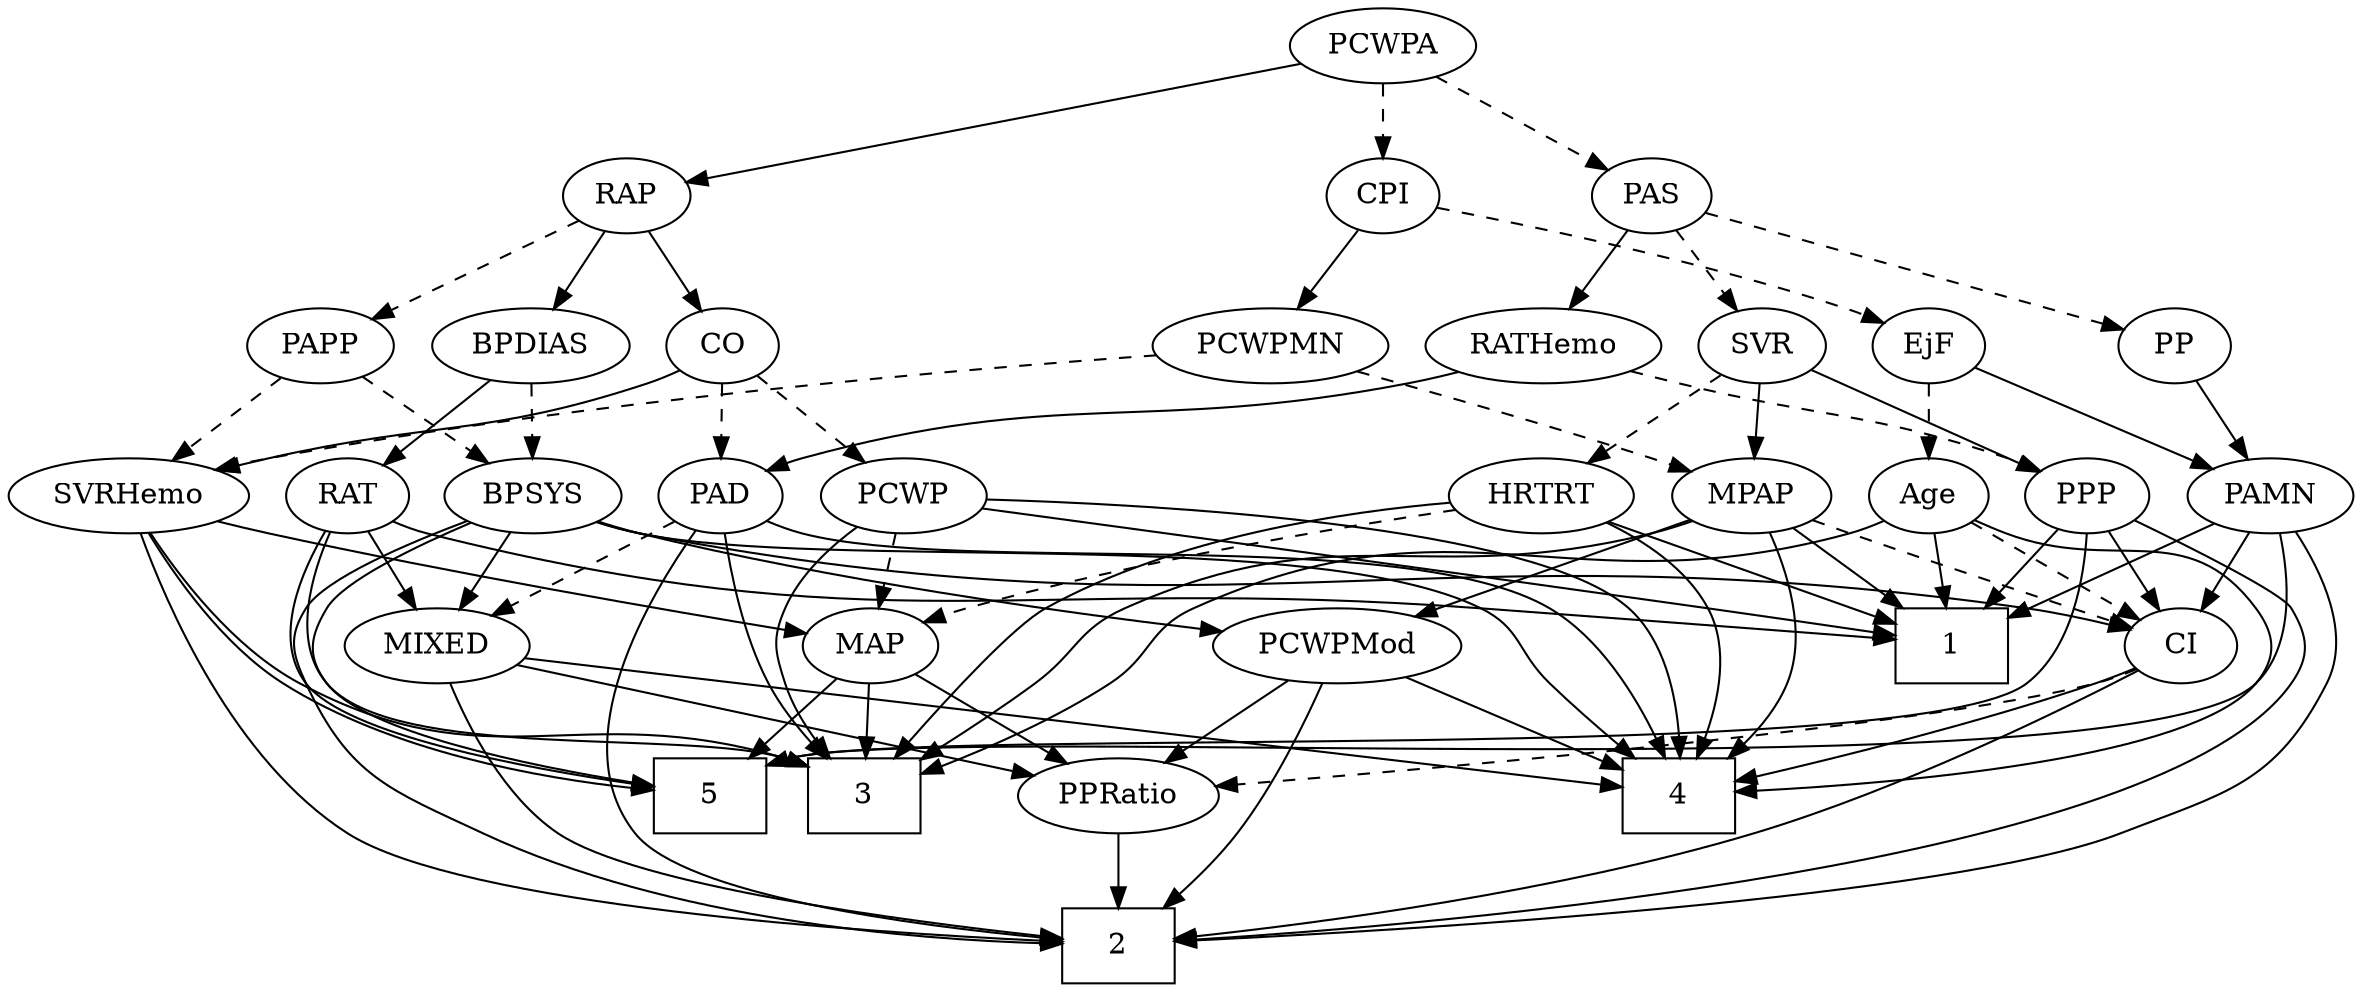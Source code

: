 strict digraph {
	graph [bb="0,0,1082.4,468"];
	node [label="\N"];
	1	[height=0.5,
		pos="898.05,162",
		shape=box,
		width=0.75];
	2	[height=0.5,
		pos="511.05,18",
		shape=box,
		width=0.75];
	3	[height=0.5,
		pos="394.05,90",
		shape=box,
		width=0.75];
	4	[height=0.5,
		pos="767.05,90",
		shape=box,
		width=0.75];
	5	[height=0.5,
		pos="320.05,90",
		shape=box,
		width=0.75];
	Age	[height=0.5,
		pos="889.05,234",
		width=0.75];
	Age -> 1	[pos="e,895.82,180.28 891.22,216.05 892.22,208.35 893.41,199.03 894.53,190.36",
		style=solid];
	Age -> 3	[pos="e,421.51,100.81 868.55,221.93 863.59,219.65 858.23,217.49 853.05,216 722.7,178.56 673.57,235.98 550.05,180 528.26,170.13 530.04,\
157.12 510.05,144 485.26,127.74 454.68,113.99 431.14,104.57",
		style=solid];
	Age -> 4	[pos="e,794.14,91.971 910.14,222.4 914.98,220.15 920.14,217.89 925.05,216 976.61,196.15 1011.1,224.37 1044,180 1053.6,167.15 1054.2,156.33 \
1044,144 1014.1,107.73 872.94,96.048 804.48,92.477",
		style=solid];
	CI	[height=0.5,
		pos="1008,162",
		width=0.75];
	Age -> CI	[pos="e,988.37,174.58 908.7,221.44 927.99,210.09 957.63,192.66 979.51,179.78",
		style=dashed];
	EjF	[height=0.5,
		pos="889.05,306",
		width=0.75];
	EjF -> Age	[pos="e,889.05,252.1 889.05,287.7 889.05,279.98 889.05,270.71 889.05,262.11",
		style=dashed];
	PAMN	[height=0.5,
		pos="1042,234",
		width=1.011];
	EjF -> PAMN	[pos="e,1016.2,246.82 910.64,295.12 935.69,283.66 977.34,264.6 1007,251.02",
		style=solid];
	RAP	[height=0.5,
		pos="271.05,378",
		width=0.77632];
	CO	[height=0.5,
		pos="314.05,306",
		width=0.75];
	RAP -> CO	[pos="e,304.33,322.82 280.8,361.12 286.19,352.34 293,341.26 299.05,331.42",
		style=solid];
	BPDIAS	[height=0.5,
		pos="227.05,306",
		width=1.1735];
	RAP -> BPDIAS	[pos="e,237.6,323.8 261.06,361.12 255.76,352.68 249.11,342.1 243.1,332.55",
		style=solid];
	PAPP	[height=0.5,
		pos="135.05,306",
		width=0.88464];
	RAP -> PAPP	[pos="e,157.96,318.8 249.8,366.06 227.57,354.62 192.44,336.54 166.9,323.39",
		style=dashed];
	MIXED	[height=0.5,
		pos="193.05,162",
		width=1.1193];
	MIXED -> 2	[pos="e,483.72,21.692 198.58,143.95 206.15,123.5 221.75,89.749 247.05,72 283.21,46.631 409.84,29.835 473.67,22.779",
		style=solid];
	MIXED -> 4	[pos="e,739.87,94.314 231.6,156.3 336.58,143.5 626.59,108.13 729.9,95.53",
		style=solid];
	PPRatio	[height=0.5,
		pos="511.05,90",
		width=1.1013];
	MIXED -> PPRatio	[pos="e,476.13,98.687 228.29,153.24 286.47,140.44 402.49,114.9 466.34,100.84",
		style=solid];
	MPAP	[height=0.5,
		pos="809.05,234",
		width=0.97491];
	MPAP -> 1	[pos="e,876.17,180.2 827.49,218.5 839.21,209.28 854.65,197.13 868.11,186.55",
		style=solid];
	MPAP -> 3	[pos="e,421.27,107.58 782.84,221.77 777.06,219.61 770.91,217.54 765.05,216 657.31,187.75 618.45,226.06 517.05,180 494.66,169.83 494.71,\
158.76 475.05,144 460.69,133.22 444.21,122.21 429.88,113.04",
		style=solid];
	MPAP -> 4	[pos="e,790.8,108.09 815.62,216.26 821.79,197.86 828.75,167.75 819.05,144 814.56,133.02 806.58,123.08 798.19,114.86",
		style=solid];
	PCWPMod	[height=0.5,
		pos="611.05,162",
		width=1.4443];
	MPAP -> PCWPMod	[pos="e,647.27,175.04 782.11,222.41 776.49,220.25 770.58,218.02 765.05,216 728.86,202.79 687.56,188.62 656.85,178.27",
		style=solid];
	MPAP -> CI	[pos="e,984.31,170.79 835.98,222.4 841.6,220.24 847.5,218.02 853.05,216 894.76,200.82 943.24,184.44 974.72,173.98",
		style=dashed];
	BPSYS	[height=0.5,
		pos="228.05,234",
		width=1.0471];
	BPSYS -> 2	[pos="e,483.89,18.813 200.55,221.26 175.57,209.97 141.51,192.78 134.05,180 104.18,128.87 159,98.309 212.05,72 298.75,28.998 414.85,20.415 \
473.61,19.001",
		style=solid];
	BPSYS -> 4	[pos="e,745.82,108.06 256.03,221.55 262.21,219.4 268.78,217.39 275.05,216 447.99,177.55 513.27,258.6 672.05,180 691.5,170.37 689.43,159.08 \
705.05,144 715.43,133.97 727.39,123.51 738.01,114.57",
		style=solid];
	BPSYS -> 5	[pos="e,292.78,90.043 198.28,222.88 179.05,214.61 155.54,200.84 144.05,180 136.32,165.99 134.5,156.84 144.05,144 175.83,101.24 241.02,\
91.71 282.52,90.256",
		style=solid];
	BPSYS -> MIXED	[pos="e,201.52,179.96 219.75,216.41 215.67,208.25 210.66,198.22 206.08,189.07",
		style=solid];
	BPSYS -> PCWPMod	[pos="e,561.76,167.8 256.11,221.87 262.28,219.69 268.83,217.6 275.05,216 370.38,191.48 484.02,176.42 551.71,168.9",
		style=solid];
	BPSYS -> CI	[pos="e,983.58,169.73 255.49,221.56 261.82,219.35 268.58,217.32 275.05,216 562.48,157.49 643.6,220.99 934.05,180 947.1,178.16 961.24,175.16 \
973.64,172.19",
		style=solid];
	PAD	[height=0.5,
		pos="313.05,234",
		width=0.79437];
	PAD -> 2	[pos="e,483.96,21.21 302.74,216.84 284.11,185.37 249.8,115.16 284.05,72 307.31,42.677 415.48,28.057 473.7,22.203",
		style=solid];
	PAD -> 3	[pos="e,377.11,108.05 318.06,216.18 323.97,197.7 334.81,167.53 349.05,144 355.01,134.14 362.79,124.26 370.19,115.75",
		style=solid];
	PAD -> 4	[pos="e,760.42,108.15 334.9,222.07 340.38,219.72 346.33,217.5 352.05,216 428.32,196.01 637.09,220 705.05,180 729.14,165.82 746.14,138.15 \
756.17,117.4",
		style=solid];
	PAD -> MIXED	[pos="e,216.81,176.86 292.69,221.13 274.32,210.41 246.97,194.46 225.57,181.97",
		style=dashed];
	CO -> PAD	[pos="e,313.29,252.1 313.8,287.7 313.69,279.98 313.56,270.71 313.43,262.11",
		style=dashed];
	SVRHemo	[height=0.5,
		pos="50.046,234",
		width=1.3902];
	CO -> SVRHemo	[pos="e,87.392,246.19 293.44,294.27 288.49,291.98 283.15,289.72 278.05,288 205.28,263.44 183.54,270.64 109.05,252 105.2,251.04 101.23,\
250 97.244,248.92",
		style=solid];
	PCWP	[height=0.5,
		pos="396.05,234",
		width=0.97491];
	CO -> PCWP	[pos="e,378.75,249.77 330.25,291.17 341.84,281.27 357.68,267.75 370.91,256.46",
		style=dashed];
	PAS	[height=0.5,
		pos="765.05,378",
		width=0.75];
	RATHemo	[height=0.5,
		pos="718.05,306",
		width=1.3721];
	PAS -> RATHemo	[pos="e,729.32,323.8 754.38,361.12 748.66,352.59 741.47,341.89 735,332.25",
		style=solid];
	SVR	[height=0.5,
		pos="813.05,306",
		width=0.77632];
	PAS -> SVR	[pos="e,802.2,322.82 775.94,361.12 782.01,352.26 789.71,341.04 796.51,331.12",
		style=dashed];
	PP	[height=0.5,
		pos="1001,306",
		width=0.75];
	PAS -> PP	[pos="e,976.81,314.19 789.41,369.77 831.74,357.22 918.94,331.35 967.15,317.05",
		style=dashed];
	PAMN -> 1	[pos="e,925.29,176.24 1017,220.81 994.14,209.71 960.18,193.2 934.39,180.67",
		style=solid];
	PAMN -> 2	[pos="e,538.05,20.272 1056.7,217.19 1071.5,199.1 1090.7,168.77 1078,144 1053.1,95.257 1029.1,91.728 978.05,72 899.54,41.685 644.37,25.814 \
548.18,20.791",
		style=solid];
	PAMN -> 5	[pos="e,347.44,104.66 1048.7,216.07 1055.3,196.05 1062.1,163.06 1044,144 991.51,88.632 432.25,125.89 358.05,108 357.72,107.92 357.39,107.84 \
357.06,107.75",
		style=solid];
	PAMN -> CI	[pos="e,1016,179.47 1034,216.41 1030,208.13 1025,197.92 1020.5,188.66",
		style=solid];
	RATHemo -> PAD	[pos="e,334.91,245.87 682.39,293.52 675.06,291.45 667.35,289.49 660.05,288 524.99,260.52 485.1,287.92 352.05,252 349.55,251.33 347.01,\
250.52 344.48,249.63",
		style=solid];
	PPP	[height=0.5,
		pos="961.05,234",
		width=0.75];
	RATHemo -> PPP	[pos="e,940.41,245.63 754.79,293.94 761.83,291.9 769.15,289.84 776.05,288 841.86,270.41 860.8,274.66 925.05,252 926.95,251.33 928.89,250.59 \
930.84,249.8",
		style=dashed];
	CPI	[height=0.5,
		pos="647.05,378",
		width=0.75];
	CPI -> EjF	[pos="e,867.42,317.14 672.42,371.71 711.23,363.32 787.4,345.68 850.05,324 852.64,323.1 855.3,322.11 857.96,321.06",
		style=dashed];
	PCWPMN	[height=0.5,
		pos="601.05,306",
		width=1.3902];
	CPI -> PCWPMN	[pos="e,612.08,323.8 636.61,361.12 631.01,352.59 623.97,341.89 617.64,332.25",
		style=solid];
	RAT	[height=0.5,
		pos="145.05,234",
		width=0.75827];
	RAT -> 1	[pos="e,870.91,165.06 165.49,221.76 170.45,219.49 175.83,217.37 181.05,216 392.66,160.34 453.84,196.21 672.05,180 738.52,175.06 815.99,\
169.21 860.79,165.82",
		style=solid];
	RAT -> 3	[pos="e,366.96,104.1 139.04,216.41 133.1,196.73 127.1,164.07 144.05,144 174.88,107.49 310.32,121.87 356.05,108 356.5,107.86 356.95,107.72 \
357.4,107.58",
		style=solid];
	RAT -> 5	[pos="e,292.79,94.731 136.76,216.77 128.18,197.44 118.1,165.12 134.05,144 151.94,120.29 233.93,104.04 282.88,96.262",
		style=solid];
	RAT -> MIXED	[pos="e,181.86,179.31 155.94,217.12 161.87,208.47 169.34,197.58 176.02,187.83",
		style=solid];
	SVR -> MPAP	[pos="e,810.02,252.1 812.06,287.7 811.62,279.98 811.09,270.71 810.59,262.11",
		style=solid];
	SVR -> PPP	[pos="e,939.6,245.14 834.88,294.67 860.17,282.71 901.98,262.93 930.49,249.45",
		style=solid];
	HRTRT	[height=0.5,
		pos="716.05,234",
		width=1.1013];
	SVR -> HRTRT	[pos="e,736.22,249.56 794.8,291.83 780.59,281.58 760.62,267.17 744.34,255.42",
		style=dashed];
	PCWPMod -> 2	[pos="e,528.89,36.275 602.72,143.9 593.4,125.45 577.33,95.543 560.05,72 552.82,62.156 543.99,52.126 535.83,43.479",
		style=solid];
	PCWPMod -> 4	[pos="e,739.8,103.22 641.49,147.34 667.03,135.88 703.57,119.48 730.65,107.33",
		style=solid];
	PCWPMod -> PPRatio	[pos="e,531.81,105.54 588.85,145.46 574.48,135.41 555.62,122.2 540.06,111.31",
		style=solid];
	PCWPA	[height=0.5,
		pos="647.05,450",
		width=1.1555];
	PCWPA -> RAP	[pos="e,297.9,384 609.62,442.03 537.38,428.58 379.56,399.2 307.84,385.85",
		style=solid];
	PCWPA -> PAS	[pos="e,745.4,390.65 670.64,435 689.65,423.72 716.45,407.83 736.64,395.85",
		style=dashed];
	PCWPA -> CPI	[pos="e,647.05,396.1 647.05,431.7 647.05,423.98 647.05,414.71 647.05,406.11",
		style=dashed];
	PCWPMN -> MPAP	[pos="e,782.14,245.67 638.05,293.69 671.42,283.34 721.75,267.34 765.05,252 767.56,251.11 770.15,250.17 772.76,249.2",
		style=dashed];
	PCWPMN -> SVRHemo	[pos="e,86.313,246.52 551.74,302.52 462.65,297.41 269.22,283.46 109.05,252 104.87,251.18 100.56,250.2 96.259,249.13",
		style=dashed];
	SVRHemo -> 2	[pos="e,483.81,20.069 55.234,215.93 66.453,182.18 96.389,107.18 150.05,72 202.83,37.386 392.23,24.544 473.53,20.554",
		style=solid];
	SVRHemo -> 3	[pos="e,366.97,104.14 59.914,216.06 72.93,195.38 97.878,161.07 129.05,144 218.64,94.931 258.13,137.11 356.05,108 356.5,107.87 356.95,107.73 \
357.4,107.59",
		style=solid];
	SVRHemo -> 5	[pos="e,292.93,92.947 59.161,216.2 70.994,196 93.545,162.51 122.05,144 171.84,111.66 240.84,98.958 282.86,94.038",
		style=solid];
	MAP	[height=0.5,
		pos="396.05,162",
		width=0.84854];
	SVRHemo -> MAP	[pos="e,366.51,167.47 87.038,221.74 94.301,219.7 101.89,217.69 109.05,216 196.61,195.35 300.77,177.85 356.38,169.06",
		style=solid];
	BPDIAS -> BPSYS	[pos="e,227.8,252.1 227.29,287.7 227.4,279.98 227.54,270.71 227.66,262.11",
		style=dashed];
	BPDIAS -> RAT	[pos="e,161.25,248.83 208.85,289.46 197.16,279.49 181.84,266.41 169.15,255.58",
		style=solid];
	MAP -> 3	[pos="e,394.53,108.1 395.55,143.7 395.33,135.98 395.07,126.71 394.82,118.11",
		style=solid];
	MAP -> 5	[pos="e,338.72,108.2 380.3,146.5 370.48,137.45 357.6,125.59 346.26,115.15",
		style=solid];
	MAP -> PPRatio	[pos="e,488.3,104.85 416.61,148.49 434.09,137.85 459.46,122.4 479.51,110.19",
		style=solid];
	PP -> PAMN	[pos="e,1032.3,251.63 1010.6,288.76 1015.5,280.32 1021.7,269.8 1027.2,260.31",
		style=solid];
	PPP -> 1	[pos="e,913.38,180.04 947.68,218.15 939.68,209.26 929.31,197.74 920.12,187.53",
		style=solid];
	PPP -> 2	[pos="e,538.33,20.578 982.13,222.52 1010.8,208.18 1058.8,183.77 1061,180 1069.3,166.29 1070.2,157.1 1061,144 1001.3,58.884 662.19,28.964 \
548.32,21.238",
		style=solid];
	PPP -> 5	[pos="e,347.45,104.63 961.25,215.75 960.47,195.09 955.7,161.13 934.05,144 883.76,104.21 420.31,123.34 358.05,108 357.72,107.92 357.39,\
107.84 357.06,107.75",
		style=solid];
	PPP -> CI	[pos="e,997.42,178.82 971.71,217.12 977.6,208.34 985.04,197.26 991.65,187.42",
		style=solid];
	PPRatio -> 2	[pos="e,511.05,36.104 511.05,71.697 511.05,63.983 511.05,54.712 511.05,46.112",
		style=solid];
	PCWP -> 1	[pos="e,870.63,167.04 429.53,228.48 496.38,219.43 651.11,198.38 781.05,180 807.66,176.23 837.66,171.87 860.62,168.51",
		style=solid];
	PCWP -> 3	[pos="e,377.58,108.08 379.97,217.45 371.05,207.66 360.81,194.21 356.05,180 350.96,164.83 351.15,159.23 356.05,144 359.23,134.08 365.04,\
124.44 371.17,116.17",
		style=solid];
	PCWP -> 4	[pos="e,767.61,108.24 431.18,232.36 509.98,230.19 697.44,220.77 743.05,180 760.24,164.63 765.68,138.36 767.15,118.34",
		style=solid];
	PCWP -> MAP	[pos="e,396.05,180.1 396.05,215.7 396.05,207.98 396.05,198.71 396.05,190.11",
		style=dashed];
	CI -> 2	[pos="e,538.11,21.804 987.4,150.13 951.1,131.45 873.03,93.234 803.05,72 713.65,44.878 604.41,29.588 548.28,22.976",
		style=solid];
	CI -> 4	[pos="e,794.24,96.984 986.12,151.27 980.01,148.74 973.32,146.12 967.05,144 911.17,125.11 844.69,108.65 804.2,99.269",
		style=solid];
	CI -> PPRatio	[pos="e,549.76,94.111 986.73,150.85 980.5,148.25 973.61,145.71 967.05,144 890.96,124.22 661.37,103.45 560.02,94.965",
		style=dashed];
	PAPP -> BPSYS	[pos="e,208.75,249.52 153.42,291.17 166.91,281.02 185.45,267.06 200.68,255.6",
		style=dashed];
	PAPP -> SVRHemo	[pos="e,69.297,250.85 117.84,290.83 106.19,281.24 90.557,268.36 77.236,257.39",
		style=dashed];
	HRTRT -> 1	[pos="e,870.96,173.42 745.29,221.75 776.84,209.62 827.15,190.27 861.34,177.12",
		style=solid];
	HRTRT -> 3	[pos="e,408.3,108.15 676.63,231.15 627.47,227.33 542.19,215.67 479.05,180 464.23,171.63 434.97,139.24 414.95,115.95",
		style=solid];
	HRTRT -> 4	[pos="e,775.43,108.24 741.22,219.96 755.78,210.91 772.8,197.36 781.05,180 790.33,160.45 785.49,136.03 779.08,117.72",
		style=solid];
	HRTRT -> MAP	[pos="e,420.55,173.12 678.66,227.87 625.31,220.08 524.56,203.63 441.05,180 437.46,178.99 433.76,177.81 430.09,176.55",
		style=dashed];
}
